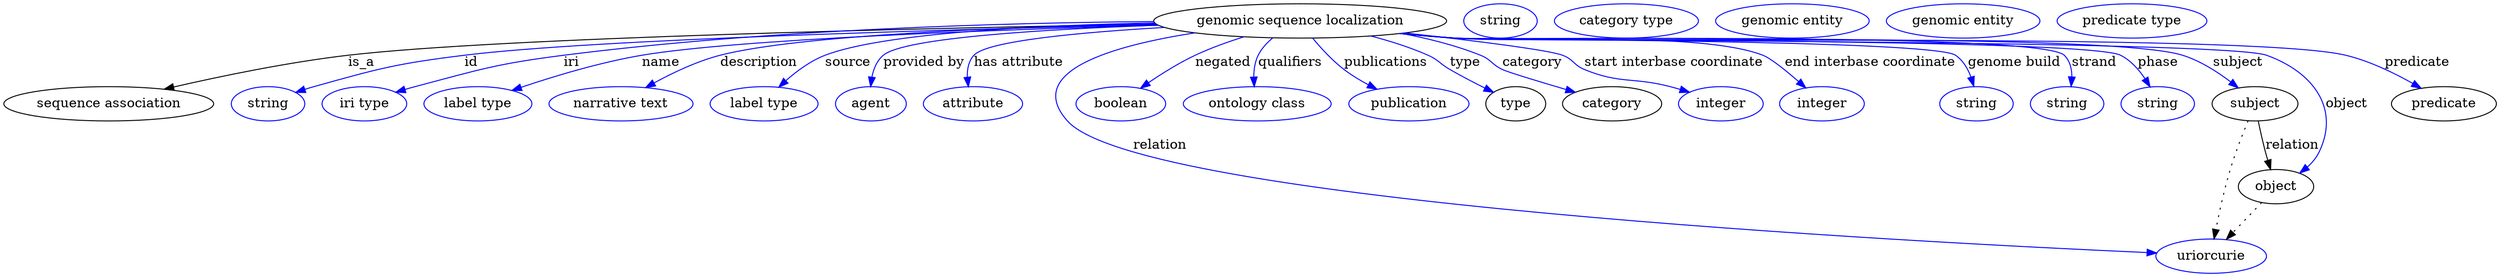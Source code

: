 digraph {
	graph [bb="0,0,2615.1,283"];
	node [label="\N"];
	"genomic sequence localization"	 [height=0.5,
		label="genomic sequence localization",
		pos="1356.8,265",
		width=4.2607];
	"sequence association"	 [height=0.5,
		pos="109.84,178",
		width=3.0511];
	"genomic sequence localization" -> "sequence association"	 [label=is_a,
		lp="373.84,221.5",
		pos="e,169.75,193.13 1204.6,262.58 966.93,258.28 518.6,247.93 359.84,229 298.42,221.68 229.63,207.17 179.78,195.49"];
	id	 [color=blue,
		height=0.5,
		label=string,
		pos="275.84,178",
		width=1.0652];
	"genomic sequence localization" -> id	 [color=blue,
		label=id,
		lp="488.84,221.5",
		pos="e,305.05,189.76 1205.9,261.79 993.48,256.76 617.35,245.82 481.84,229 410.65,220.16 392.74,215.99 323.84,196 320.86,195.14 317.8,\
194.17 314.74,193.15",
		style=solid];
	iri	 [color=blue,
		height=0.5,
		label="iri type",
		pos="376.84,178",
		width=1.2277];
	"genomic sequence localization" -> iri	 [color=blue,
		label=iri,
		lp="592.84,221.5",
		pos="e,410.02,189.93 1207.2,260.93 1017.5,255.26 700.95,243.97 584.84,229 514.99,220 497.75,214.69 429.84,196 426.51,195.08 423.08,194.07 \
419.64,193.01",
		style=solid];
	name	 [color=blue,
		height=0.5,
		label="label type",
		pos="495.84,178",
		width=1.5707];
	"genomic sequence localization" -> name	 [color=blue,
		label=name,
		lp="686.84,221.5",
		pos="e,532.59,191.74 1206.5,261.33 1035.4,256.41 766.72,246.25 666.84,229 623.77,221.56 576.24,206.84 542.25,195.11",
		style=solid];
	description	 [color=blue,
		height=0.5,
		label="narrative text",
		pos="645.84,178",
		width=2.0943];
	"genomic sequence localization" -> description	 [color=blue,
		label=description,
		lp="789.84,221.5",
		pos="e,672.63,195.01 1204.2,262.88 1052.8,259.54 831.56,250.96 748.84,229 725.2,222.72 700.58,210.76 681.34,200",
		style=solid];
	source	 [color=blue,
		height=0.5,
		label="label type",
		pos="795.84,178",
		width=1.5707];
	"genomic sequence localization" -> source	 [color=blue,
		label=source,
		lp="883.34,221.5",
		pos="e,811.64,195.46 1212.2,258.96 1077,252.59 891.04,241.72 858.84,229 844.1,223.17 830.13,212.6 819.11,202.58",
		style=solid];
	"provided by"	 [color=blue,
		height=0.5,
		label=agent,
		pos="907.84,178",
		width=1.0291];
	"genomic sequence localization" -> "provided by"	 [color=blue,
		label="provided by",
		lp="963.34,221.5",
		pos="e,907.49,196.07 1206.8,261.1 1089.5,256.65 942.66,247.45 920.84,229 914.14,223.34 910.64,214.75 908.88,206.23",
		style=solid];
	"has attribute"	 [color=blue,
		height=0.5,
		label=attribute,
		pos="1014.8,178",
		width=1.4443];
	"genomic sequence localization" -> "has attribute"	 [color=blue,
		label="has attribute",
		lp="1062.8,221.5",
		pos="e,1009.8,196.24 1213.2,258.63 1126.3,253.27 1029.6,244.02 1015.8,229 1010.3,222.94 1008.6,214.58 1008.8,206.37",
		style=solid];
	relation	 [color=blue,
		height=0.5,
		label=uriorcurie,
		pos="2314.8,18",
		width=1.6068];
	"genomic sequence localization" -> relation	 [color=blue,
		label=relation,
		lp="1210.8,134.5",
		pos="e,2257.2,20.409 1244.5,252.68 1160.6,239.08 1067.7,211.87 1113.8,160 1189.7,74.616 2004.5,31.783 2247.1,20.86",
		style=solid];
	negated	 [color=blue,
		height=0.5,
		label=boolean,
		pos="1169.8,178",
		width=1.2999];
	"genomic sequence localization" -> negated	 [color=blue,
		label=negated,
		lp="1275.8,221.5",
		pos="e,1190.8,194.14 1296.3,248.42 1279.9,243.06 1262.4,236.53 1246.8,229 1230.2,220.96 1213,209.84 1199,200.03",
		style=solid];
	qualifiers	 [color=blue,
		height=0.5,
		label="ontology class",
		pos="1311.8,178",
		width=2.1484];
	"genomic sequence localization" -> qualifiers	 [color=blue,
		label=qualifiers,
		lp="1346.8,221.5",
		pos="e,1308.6,196.33 1327.5,247.03 1321.6,241.97 1316.2,235.92 1312.8,229 1309.5,222.1 1308.3,214.03 1308.2,206.37",
		style=solid];
	publications	 [color=blue,
		height=0.5,
		label=publication,
		pos="1469.8,178",
		width=1.7512];
	"genomic sequence localization" -> publications	 [color=blue,
		label=publications,
		lp="1447.8,221.5",
		pos="e,1436.6,193.4 1371.2,246.61 1379.9,236.23 1391.7,223.48 1403.8,214 1411.2,208.28 1419.5,202.95 1427.8,198.25",
		style=solid];
	type	 [height=0.5,
		pos="1581.8,178",
		width=0.86659];
	"genomic sequence localization" -> type	 [color=blue,
		label=type,
		lp="1530.8,221.5",
		pos="e,1558.3,190.02 1432.6,249.32 1452.3,244.02 1473.2,237.29 1491.8,229 1503,224.03 1504.3,220.23 1514.8,214 1525.9,207.42 1538.3,200.62 \
1549.4,194.73",
		style=solid];
	category	 [height=0.5,
		pos="1682.8,178",
		width=1.4443];
	"genomic sequence localization" -> category	 [color=blue,
		label=category,
		lp="1601.8,221.5",
		pos="e,1643.8,189.89 1464.5,252.15 1491.9,246.84 1521,239.4 1546.8,229 1558.2,224.44 1558.8,219.23 1569.8,214 1576,211.06 1606.4,201.42 \
1634.1,192.86",
		style=solid];
	"start interbase coordinate"	 [color=blue,
		height=0.5,
		label=integer,
		pos="1796.8,178",
		width=1.2277];
	"genomic sequence localization" -> "start interbase coordinate"	 [color=blue,
		label="start interbase coordinate",
		lp="1750.8,221.5",
		pos="e,1763.7,189.96 1469.5,252.75 1539.2,244.77 1618.2,234.78 1633.8,229 1645.3,224.77 1645.6,218.65 1656.8,214 1693.3,198.95 1705.7,\
206.37 1743.8,196 1747.2,195.09 1750.6,194.09 1754,193.03",
		style=solid];
	"end interbase coordinate"	 [color=blue,
		height=0.5,
		label=integer,
		pos="1902.8,178",
		width=1.2277];
	"genomic sequence localization" -> "end interbase coordinate"	 [color=blue,
		label="end interbase coordinate",
		lp="1954.8,221.5",
		pos="e,1886.3,194.77 1465,252.21 1483.3,250.29 1502.1,248.47 1519.8,247 1591.9,241.03 1777.9,256.39 1844.8,229 1852.6,225.83 1866.6,213.58 \
1878.9,201.89",
		style=solid];
	"genome build"	 [color=blue,
		height=0.5,
		label=string,
		pos="2069.8,178",
		width=1.0652];
	"genomic sequence localization" -> "genome build"	 [color=blue,
		label="genome build",
		lp="2109.3,221.5",
		pos="e,2067,196.24 1463.7,252.03 1482.4,250.09 1501.7,248.31 1519.8,247 1549.1,244.89 2023.6,245.54 2047.8,229 2055.7,223.63 2060.8,214.81 \
2064,206",
		style=solid];
	strand	 [color=blue,
		height=0.5,
		label=string,
		pos="2164.8,178",
		width=1.0652];
	"genomic sequence localization" -> strand	 [color=blue,
		label=strand,
		lp="2193.3,221.5",
		pos="e,2169.3,196.07 1463.3,251.98 1482.1,250.04 1501.5,248.27 1519.8,247 1555.4,244.54 2136.2,253.84 2161.8,229 2167.9,223.12 2169.9,\
214.55 2170,206.11",
		style=solid];
	phase	 [color=blue,
		height=0.5,
		label=string,
		pos="2259.8,178",
		width=1.0652];
	"genomic sequence localization" -> phase	 [color=blue,
		label=phase,
		lp="2260.3,221.5",
		pos="e,2251.5,195.81 1462.8,251.99 1481.8,250.03 1501.4,248.25 1519.8,247 1558.7,244.36 2186.1,246.71 2220.8,229 2231.4,223.61 2239.9,\
213.89 2246.3,204.37",
		style=solid];
	subject	 [height=0.5,
		pos="2360.8,178",
		width=1.2457];
	"genomic sequence localization" -> subject	 [color=blue,
		label=subject,
		lp="2341.3,221.5",
		pos="e,2342.7,194.77 1462.8,251.95 1481.8,250 1501.4,248.23 1519.8,247 1604.8,241.32 2204.8,255 2285.8,229 2303.7,223.27 2321.2,211.81 \
2334.8,201.2",
		style=solid];
	object	 [height=0.5,
		pos="2382.8,91",
		width=1.1013];
	"genomic sequence localization" -> object	 [color=blue,
		label=object,
		lp="2448.3,178",
		pos="e,2408.3,105.11 1462.8,251.92 1481.8,249.97 1501.4,248.21 1519.8,247 1567.1,243.9 2327.2,244.69 2371.8,229 2394.6,221.02 2401.7,\
216.2 2414.8,196 2428.3,175.3 2424.9,166.51 2427.8,142 2428.6,135.38 2430.7,133.01 2427.8,127 2425.1,121.2 2420.8,116.04 2416.1,\
111.57",
		style=solid];
	predicate	 [height=0.5,
		pos="2559.8,178",
		width=1.5346];
	"genomic sequence localization" -> predicate	 [color=blue,
		label=predicate,
		lp="2528.3,221.5",
		pos="e,2535,194.08 1462.4,251.93 1481.5,249.97 1501.2,248.2 1519.8,247 1623.6,240.28 2354.7,253.48 2455.8,229 2480.6,222.99 2506.4,210.41 \
2526.1,199.25",
		style=solid];
	association_type	 [color=blue,
		height=0.5,
		label=string,
		pos="1566.8,265",
		width=1.0652];
	association_category	 [color=blue,
		height=0.5,
		label="category type",
		pos="1698.8,265",
		width=2.0943];
	subject -> relation	 [pos="e,2317.7,36.006 2352.9,160.13 2347,146.37 2339.1,126.75 2333.8,109 2327.6,88.182 2322.7,64.102 2319.4,45.943",
		style=dotted];
	subject -> object	 [label=relation,
		lp="2399.8,134.5",
		pos="e,2377.1,108.86 2364.3,159.97 2366.3,150.18 2369,137.87 2371.8,127 2372.5,124.31 2373.3,121.51 2374.1,118.73"];
	"genomic sequence localization_subject"	 [color=blue,
		height=0.5,
		label="genomic entity",
		pos="1872.8,265",
		width=2.2387];
	object -> relation	 [pos="e,2331,35.346 2367.1,74.069 2358.4,64.805 2347.6,53.154 2338,42.876",
		style=dotted];
	"genomic sequence localization_object"	 [color=blue,
		height=0.5,
		label="genomic entity",
		pos="2051.8,265",
		width=2.2387];
	"genomic sequence localization_predicate"	 [color=blue,
		height=0.5,
		label="predicate type",
		pos="2228.8,265",
		width=2.1845];
}
